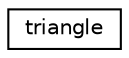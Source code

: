 digraph "Graphical Class Hierarchy"
{
 // LATEX_PDF_SIZE
  edge [fontname="Helvetica",fontsize="10",labelfontname="Helvetica",labelfontsize="10"];
  node [fontname="Helvetica",fontsize="10",shape=record];
  rankdir="LR";
  Node0 [label="triangle",height=0.2,width=0.4,color="black", fillcolor="white", style="filled",URL="$structtriangle.html",tooltip=" "];
}
